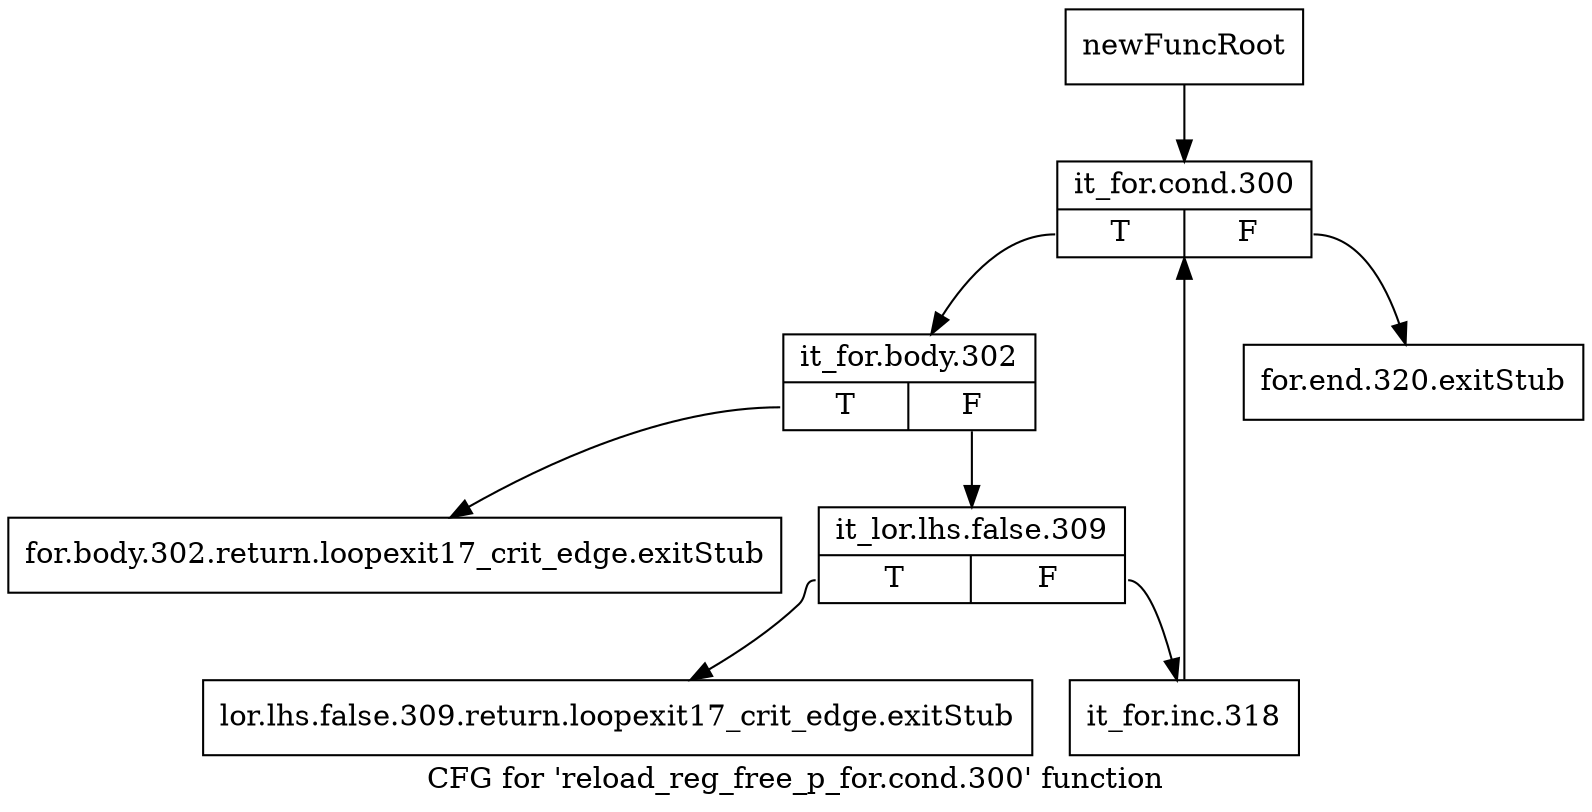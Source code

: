 digraph "CFG for 'reload_reg_free_p_for.cond.300' function" {
	label="CFG for 'reload_reg_free_p_for.cond.300' function";

	Node0xbfdcd80 [shape=record,label="{newFuncRoot}"];
	Node0xbfdcd80 -> Node0xbfdcec0;
	Node0xbfdcdd0 [shape=record,label="{for.end.320.exitStub}"];
	Node0xbfdce20 [shape=record,label="{for.body.302.return.loopexit17_crit_edge.exitStub}"];
	Node0xbfdce70 [shape=record,label="{lor.lhs.false.309.return.loopexit17_crit_edge.exitStub}"];
	Node0xbfdcec0 [shape=record,label="{it_for.cond.300|{<s0>T|<s1>F}}"];
	Node0xbfdcec0:s0 -> Node0xbfdcf10;
	Node0xbfdcec0:s1 -> Node0xbfdcdd0;
	Node0xbfdcf10 [shape=record,label="{it_for.body.302|{<s0>T|<s1>F}}"];
	Node0xbfdcf10:s0 -> Node0xbfdce20;
	Node0xbfdcf10:s1 -> Node0xbfdcf60;
	Node0xbfdcf60 [shape=record,label="{it_lor.lhs.false.309|{<s0>T|<s1>F}}"];
	Node0xbfdcf60:s0 -> Node0xbfdce70;
	Node0xbfdcf60:s1 -> Node0xbfdcfb0;
	Node0xbfdcfb0 [shape=record,label="{it_for.inc.318}"];
	Node0xbfdcfb0 -> Node0xbfdcec0;
}

